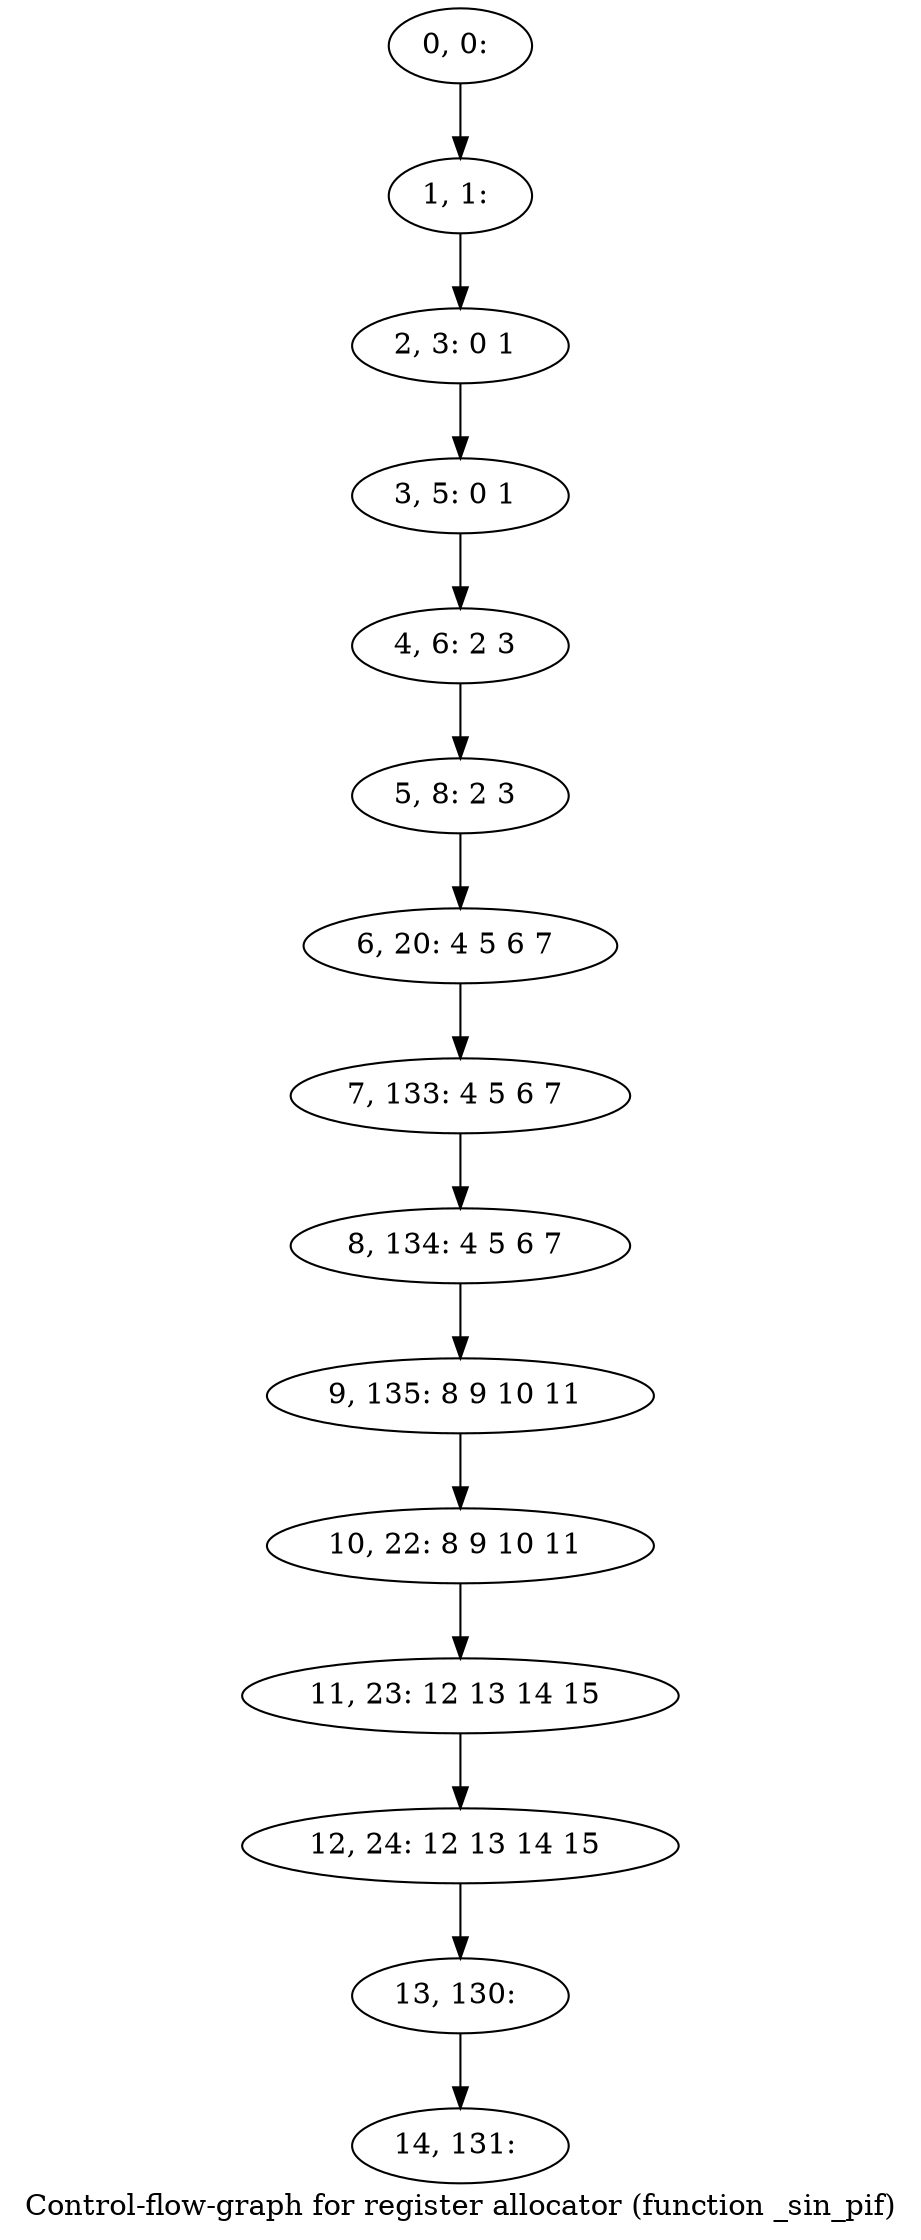 digraph G {
graph [label="Control-flow-graph for register allocator (function _sin_pif)"]
0[label="0, 0: "];
1[label="1, 1: "];
2[label="2, 3: 0 1 "];
3[label="3, 5: 0 1 "];
4[label="4, 6: 2 3 "];
5[label="5, 8: 2 3 "];
6[label="6, 20: 4 5 6 7 "];
7[label="7, 133: 4 5 6 7 "];
8[label="8, 134: 4 5 6 7 "];
9[label="9, 135: 8 9 10 11 "];
10[label="10, 22: 8 9 10 11 "];
11[label="11, 23: 12 13 14 15 "];
12[label="12, 24: 12 13 14 15 "];
13[label="13, 130: "];
14[label="14, 131: "];
0->1 ;
1->2 ;
2->3 ;
3->4 ;
4->5 ;
5->6 ;
6->7 ;
7->8 ;
8->9 ;
9->10 ;
10->11 ;
11->12 ;
12->13 ;
13->14 ;
}
